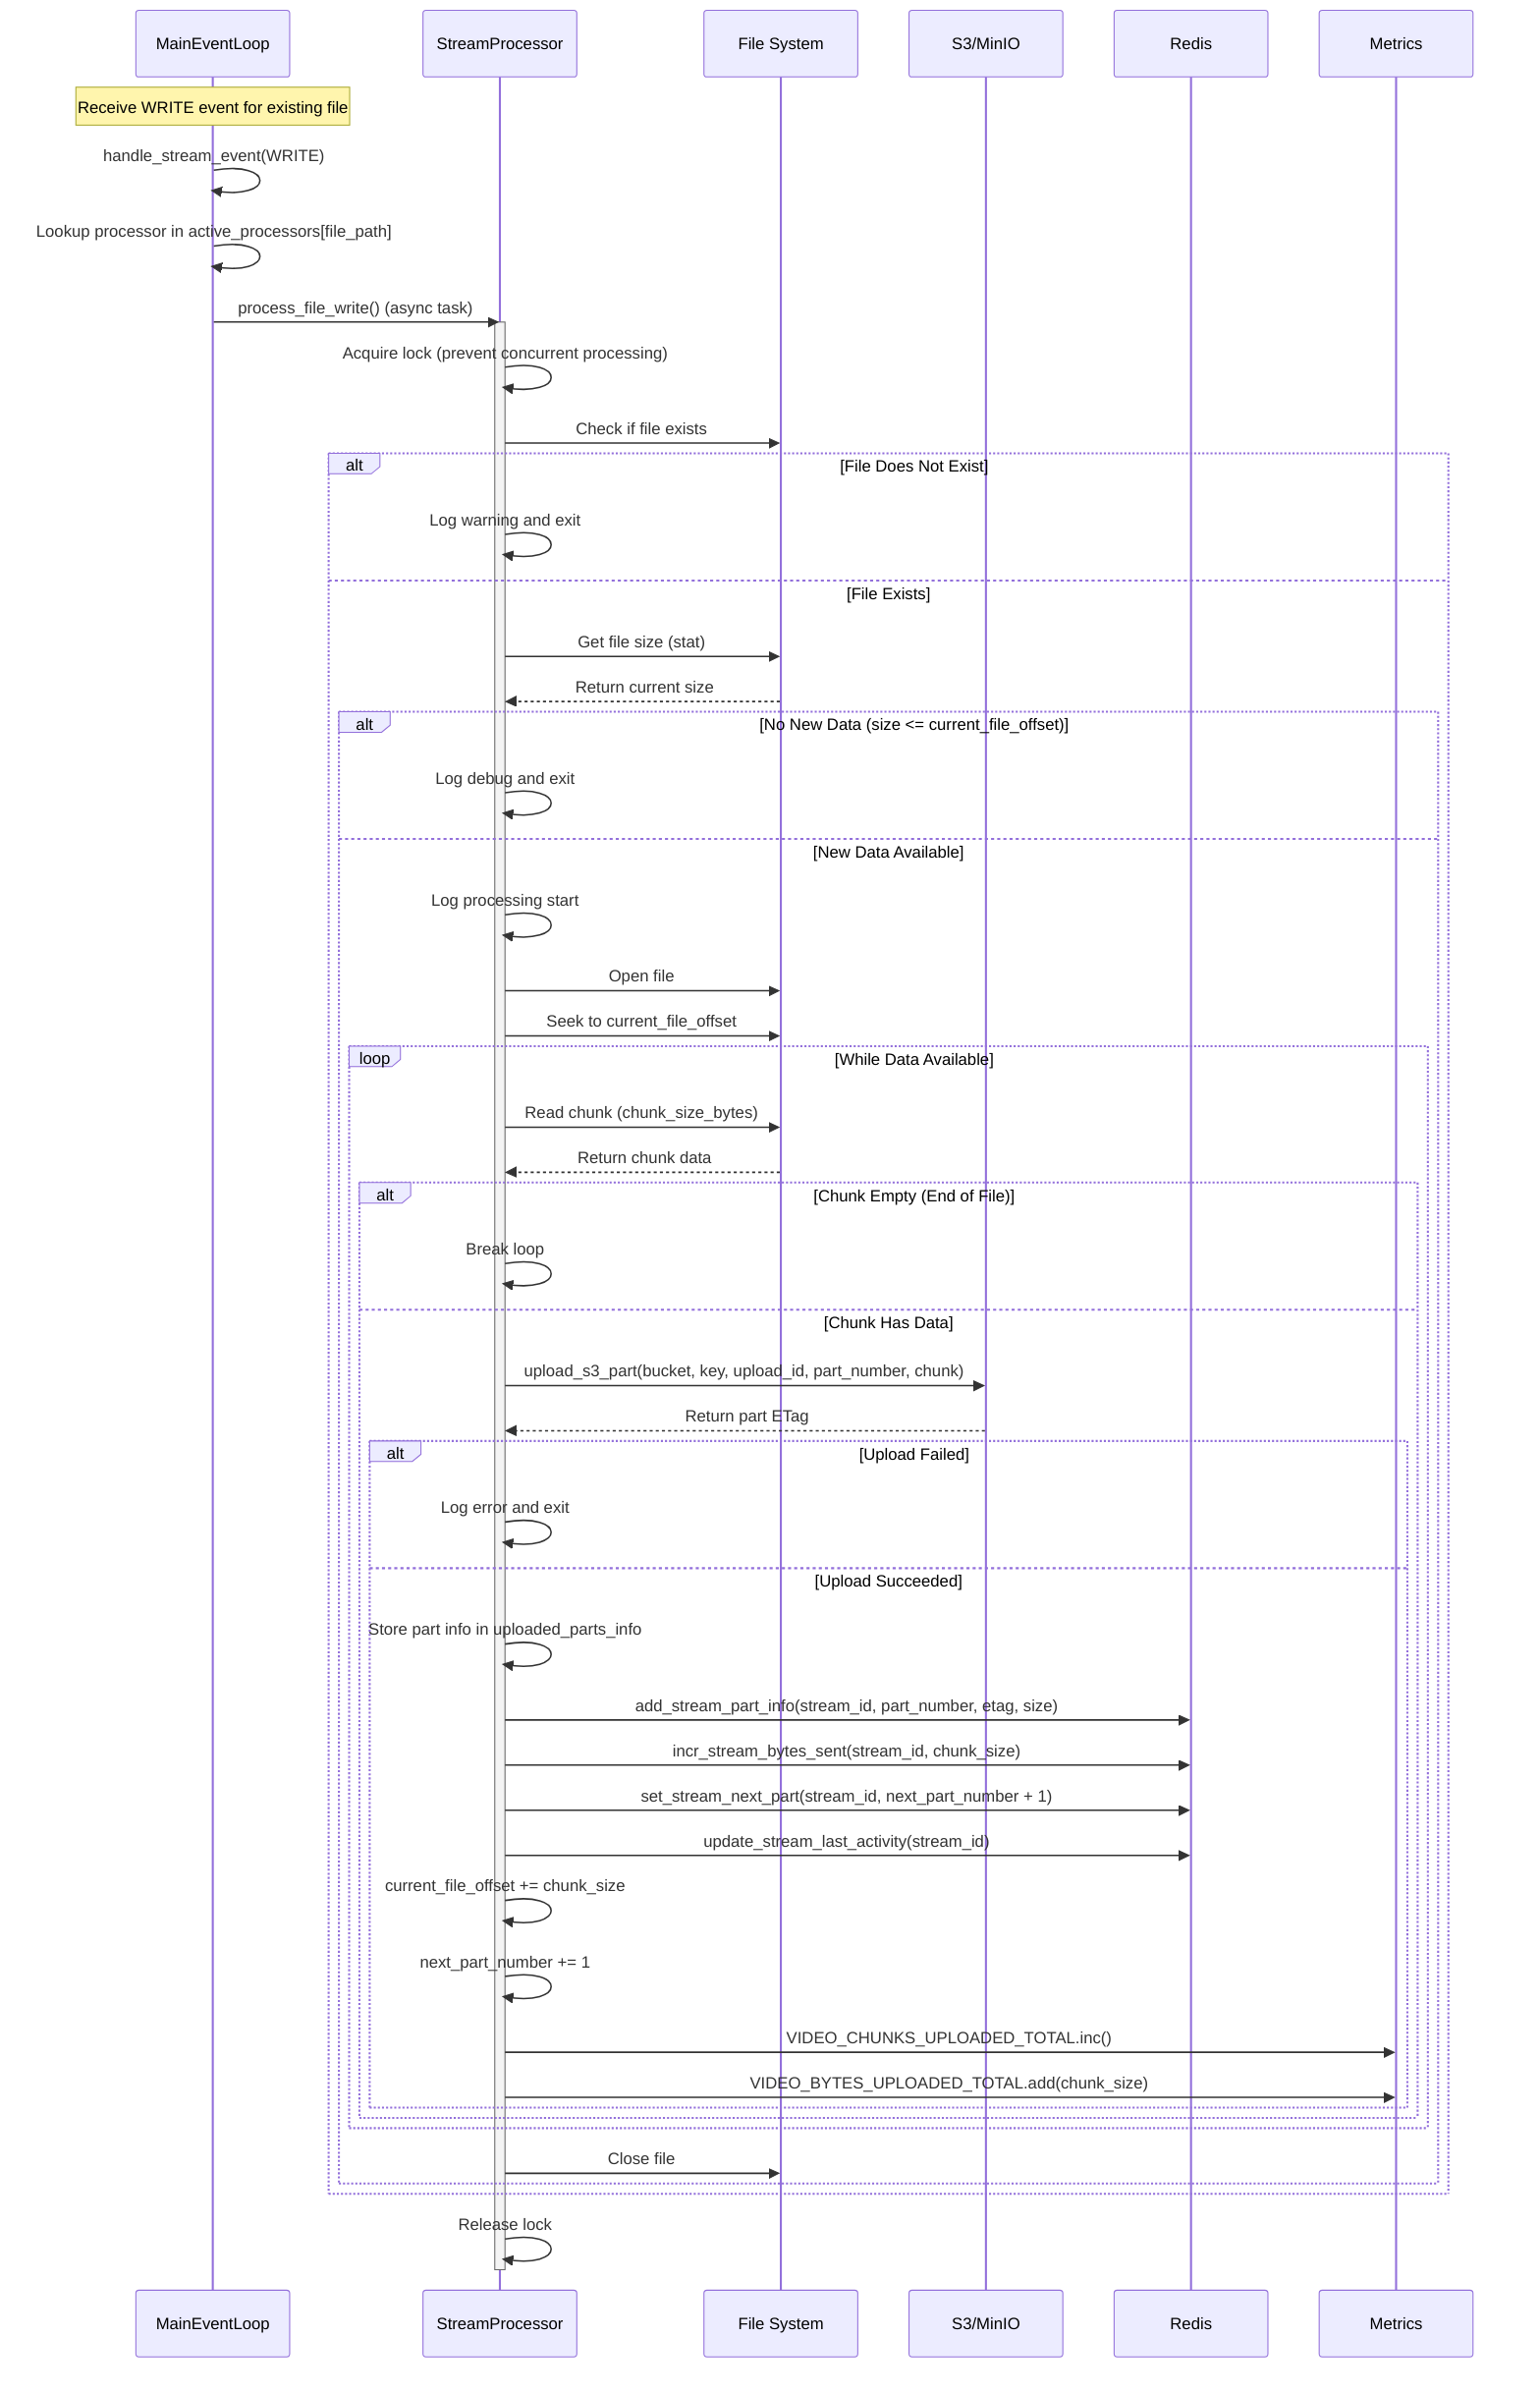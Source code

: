 sequenceDiagram
    participant Main as MainEventLoop
    participant Processor as StreamProcessor
    participant File as File System
    participant S3 as S3/MinIO
    participant Redis as Redis
    participant Metrics as Metrics
    
    Note over Main: Receive WRITE event for existing file
    
    Main->>Main: handle_stream_event(WRITE)
    Main->>Main: Lookup processor in active_processors[file_path]
    Main->>Processor: process_file_write() (async task)
    
    activate Processor
    Processor->>Processor: Acquire lock (prevent concurrent processing)
    
    Processor->>File: Check if file exists
    
    alt File Does Not Exist
        Processor->>Processor: Log warning and exit
    else File Exists
        Processor->>File: Get file size (stat)
        File-->>Processor: Return current size
        
        alt No New Data (size <= current_file_offset)
            Processor->>Processor: Log debug and exit
        else New Data Available
            Processor->>Processor: Log processing start
            
            Processor->>File: Open file
            Processor->>File: Seek to current_file_offset
            
            loop While Data Available
                Processor->>File: Read chunk (chunk_size_bytes)
                File-->>Processor: Return chunk data
                
                alt Chunk Empty (End of File)
                    Processor->>Processor: Break loop
                else Chunk Has Data
                    Processor->>S3: upload_s3_part(bucket, key, upload_id, part_number, chunk)
                    S3-->>Processor: Return part ETag
                    
                    alt Upload Failed
                        Processor->>Processor: Log error and exit
                    else Upload Succeeded
                        Processor->>Processor: Store part info in uploaded_parts_info
                        Processor->>Redis: add_stream_part_info(stream_id, part_number, etag, size)
                        Processor->>Redis: incr_stream_bytes_sent(stream_id, chunk_size)
                        Processor->>Redis: set_stream_next_part(stream_id, next_part_number + 1)
                        Processor->>Redis: update_stream_last_activity(stream_id)
                        
                        Processor->>Processor: current_file_offset += chunk_size
                        Processor->>Processor: next_part_number += 1
                        
                        Processor->>Metrics: VIDEO_CHUNKS_UPLOADED_TOTAL.inc()
                        Processor->>Metrics: VIDEO_BYTES_UPLOADED_TOTAL.add(chunk_size)
                    end
                end
            end
            Processor->>File: Close file
        end
    end
    
    Processor->>Processor: Release lock
    deactivate Processor